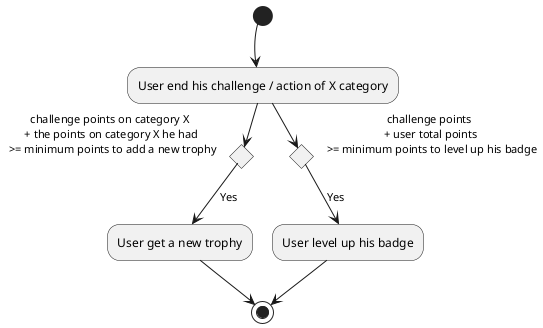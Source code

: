 @startuml
(*)  --> "User end his challenge / action of X category"

If "challenge points on category X \n + the points on category X he had \n >= minimum points to add a new trophy" then
--> [Yes] "User get a new trophy"
Endif
-->(*)

(*)  --[hidden]> "User end his challenge / action of X category"
If "challenge points \n + user total points \n >= minimum points to level up his badge" then
--> [Yes] "User level up his badge"

Endif
-->(*)
@enduml